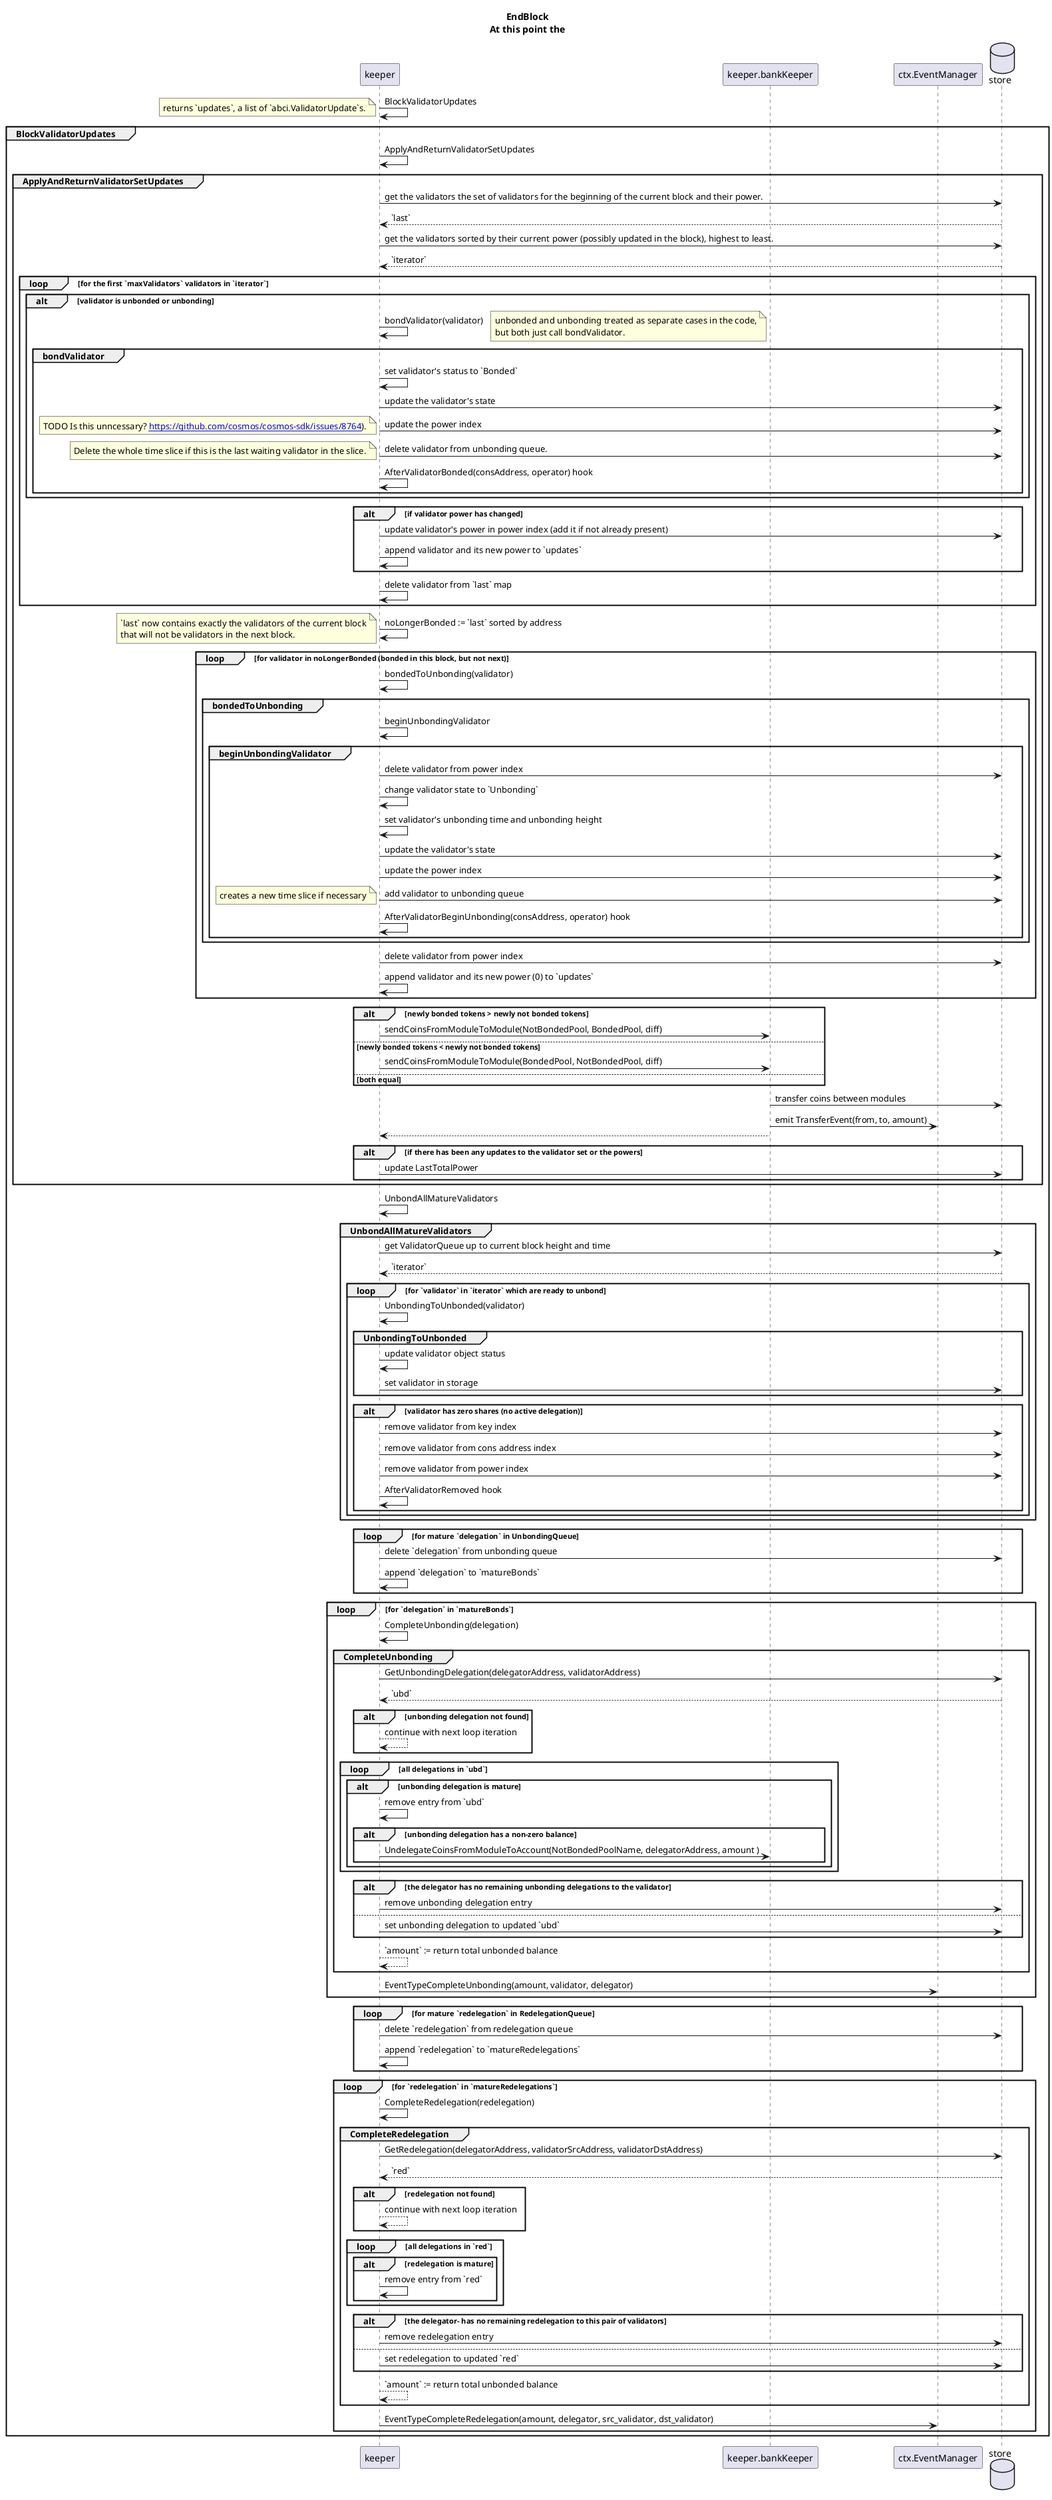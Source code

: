 @startuml
'https://plantuml.com/sequence-diagram

title: EndBlock\nAt this point the

participant keeper
participant keeper.bankKeeper
participant ctx.EventManager
database store

keeper -> keeper : BlockValidatorUpdates
group BlockValidatorUpdates
    note left : returns `updates`, a list of `abci.ValidatorUpdate`s.
    keeper -> keeper : ApplyAndReturnValidatorSetUpdates
    group ApplyAndReturnValidatorSetUpdates
        keeper -> store : get the validators the set of validators for the beginning of the current block and their power.
        keeper <-- store : `last`
        keeper -> store : get the validators sorted by their current power (possibly updated in the block), highest to least.
        keeper <-- store : `iterator`
        loop for the first `maxValidators` validators in `iterator`
        'If there are less than `maxValidators`, then jut loop over all of them.
        '`maxValidators` is just an upper bound.
            alt validator is unbonded or unbonding
                keeper -> keeper : bondValidator(validator)
                note right : unbonded and unbonding treated as separate cases in the code,\nbut both just call bondValidator.
                group bondValidator
                    keeper -> keeper : set validator's status to `Bonded`
                    keeper -> store : update the validator's state
                    keeper -> store : update the power index
                    note left : TODO Is this unncessary? [[https://github.com/cosmos/cosmos-sdk/issues/8764]]).
                    keeper -> store : delete validator from unbonding queue.
                    note left : Delete the whole time slice if this is the last waiting validator in the slice.
                    keeper -> keeper : AfterValidatorBonded(consAddress, operator) hook
                end
            end
            alt if validator power has changed
                keeper -> store : update validator's power in power index (add it if not already present)
                keeper -> keeper : append validator and its new power to `updates`
            end
            keeper -> keeper : delete validator from `last` map
        end
        'After loop: totalPower = amount of power of the new validator set
        '            amtFromNotBondedToBonded = number of previously not bonded tokens now bonded
        '            amtFromBondedToNotBonded = 0
        '            last = all validators at the beginning of the block
        keeper -> keeper : noLongerBonded := `last` sorted by address
        note left : `last` now contains exactly the validators of the current block\nthat will not be validators in the next block.
        loop for validator in noLongerBonded (bonded in this block, but not next)
            keeper -> keeper : bondedToUnbonding(validator)
            group bondedToUnbonding
                keeper -> keeper : beginUnbondingValidator
                group beginUnbondingValidator
                    keeper -> store : delete validator from power index
                    keeper -> keeper : change validator state to `Unbonding`
                    keeper -> keeper : set validator's unbonding time and unbonding height
                    keeper -> store : update the validator's state
                    keeper -> store : update the power index
                    keeper -> store : add validator to unbonding queue
                    note left : creates a new time slice if necessary
                    keeper -> keeper : AfterValidatorBeginUnbonding(consAddress, operator) hook
                end
            end
            keeper -> store : delete validator from power index
            keeper -> keeper : append validator and its new power (0) to `updates`
        end
        'After loop: amtFromBondedToNotBonded = number of previously bonded tokens now not bonded
        alt newly bonded tokens > newly not bonded tokens
            keeper -> keeper.bankKeeper : sendCoinsFromModuleToModule(NotBondedPool, BondedPool, diff)
        else newly bonded tokens < newly not bonded tokens
            keeper -> keeper.bankKeeper : sendCoinsFromModuleToModule(BondedPool, NotBondedPool, diff)
        else both equal
        end
        keeper.bankKeeper -> store : transfer coins between modules
        keeper.bankKeeper -> ctx.EventManager : emit TransferEvent(from, to, amount)
        keeper.bankKeeper --> keeper
        alt if there has been any updates to the validator set or the powers
            keeper -> store : update LastTotalPower
        end
    end
    keeper -> keeper : UnbondAllMatureValidators
    group UnbondAllMatureValidators
        keeper -> store : get ValidatorQueue up to current block height and time
        keeper <-- store : `iterator`
        loop for `validator` in `iterator` which are ready to unbond
            keeper -> keeper : UnbondingToUnbonded(validator)
            group UnbondingToUnbonded
                keeper -> keeper : update validator object status
                keeper -> store : set validator in storage
            end
            alt validator has zero shares (no active delegation)
                keeper -> store : remove validator from key index
                keeper -> store : remove validator from cons address index
                keeper -> store : remove validator from power index
                keeper -> keeper : AfterValidatorRemoved hook
            end
        end
    end
    loop for mature `delegation` in UnbondingQueue
        keeper -> store : delete `delegation` from unbonding queue
        keeper -> keeper : append `delegation` to `matureBonds`
    end
    loop for `delegation` in `matureBonds`
        keeper -> keeper : CompleteUnbonding(delegation)
        group CompleteUnbonding
            keeper -> store : GetUnbondingDelegation(delegatorAddress, validatorAddress)
            keeper <-- store : `ubd`
            alt unbonding delegation not found
                keeper --> keeper : continue with next loop iteration
            end
            loop all delegations in `ubd`
                'Is this inefficient? Looping over all delegations again?
                alt unbonding delegation is mature
                    keeper -> keeper : remove entry from `ubd`
                    alt unbonding delegation has a non-zero balance
                        keeper -> keeper.bankKeeper : UndelegateCoinsFromModuleToAccount(NotBondedPoolName, delegatorAddress, amount )
                    end
                end
            end
            alt the delegator has no remaining unbonding delegations to the validator
                keeper -> store : remove unbonding delegation entry
            else
                keeper -> store : set unbonding delegation to updated `ubd`
            end
            keeper --> keeper : `amount` := return total unbonded balance
        end
        keeper -> ctx.EventManager : EventTypeCompleteUnbonding(amount, validator, delegator)
    end

    loop for mature `redelegation` in RedelegationQueue
        keeper -> store : delete `redelegation` from redelegation queue
        keeper -> keeper : append `redelegation` to `matureRedelegations`
    end
    loop for `redelegation` in `matureRedelegations`
        keeper -> keeper : CompleteRedelegation(redelegation)
        group CompleteRedelegation
            keeper -> store : GetRedelegation(delegatorAddress, validatorSrcAddress, validatorDstAddress)
            keeper <-- store : `red`
            alt redelegation not found
                keeper --> keeper : continue with next loop iteration
            end
            loop all delegations in `red`
                'Is this inefficient? Looping over all delegations again?
                alt redelegation is mature
                    keeper -> keeper : remove entry from `red`
                end
            end
            alt the delegator- has no remaining redelegation to this pair of validators
                keeper -> store : remove redelegation entry
            else
                keeper -> store : set redelegation to updated `red`
            end
            keeper --> keeper : `amount` := return total unbonded balance
        end
        keeper -> ctx.EventManager : EventTypeCompleteRedelegation(amount, delegator, src_validator, dst_validator)
    end

end


@enduml
